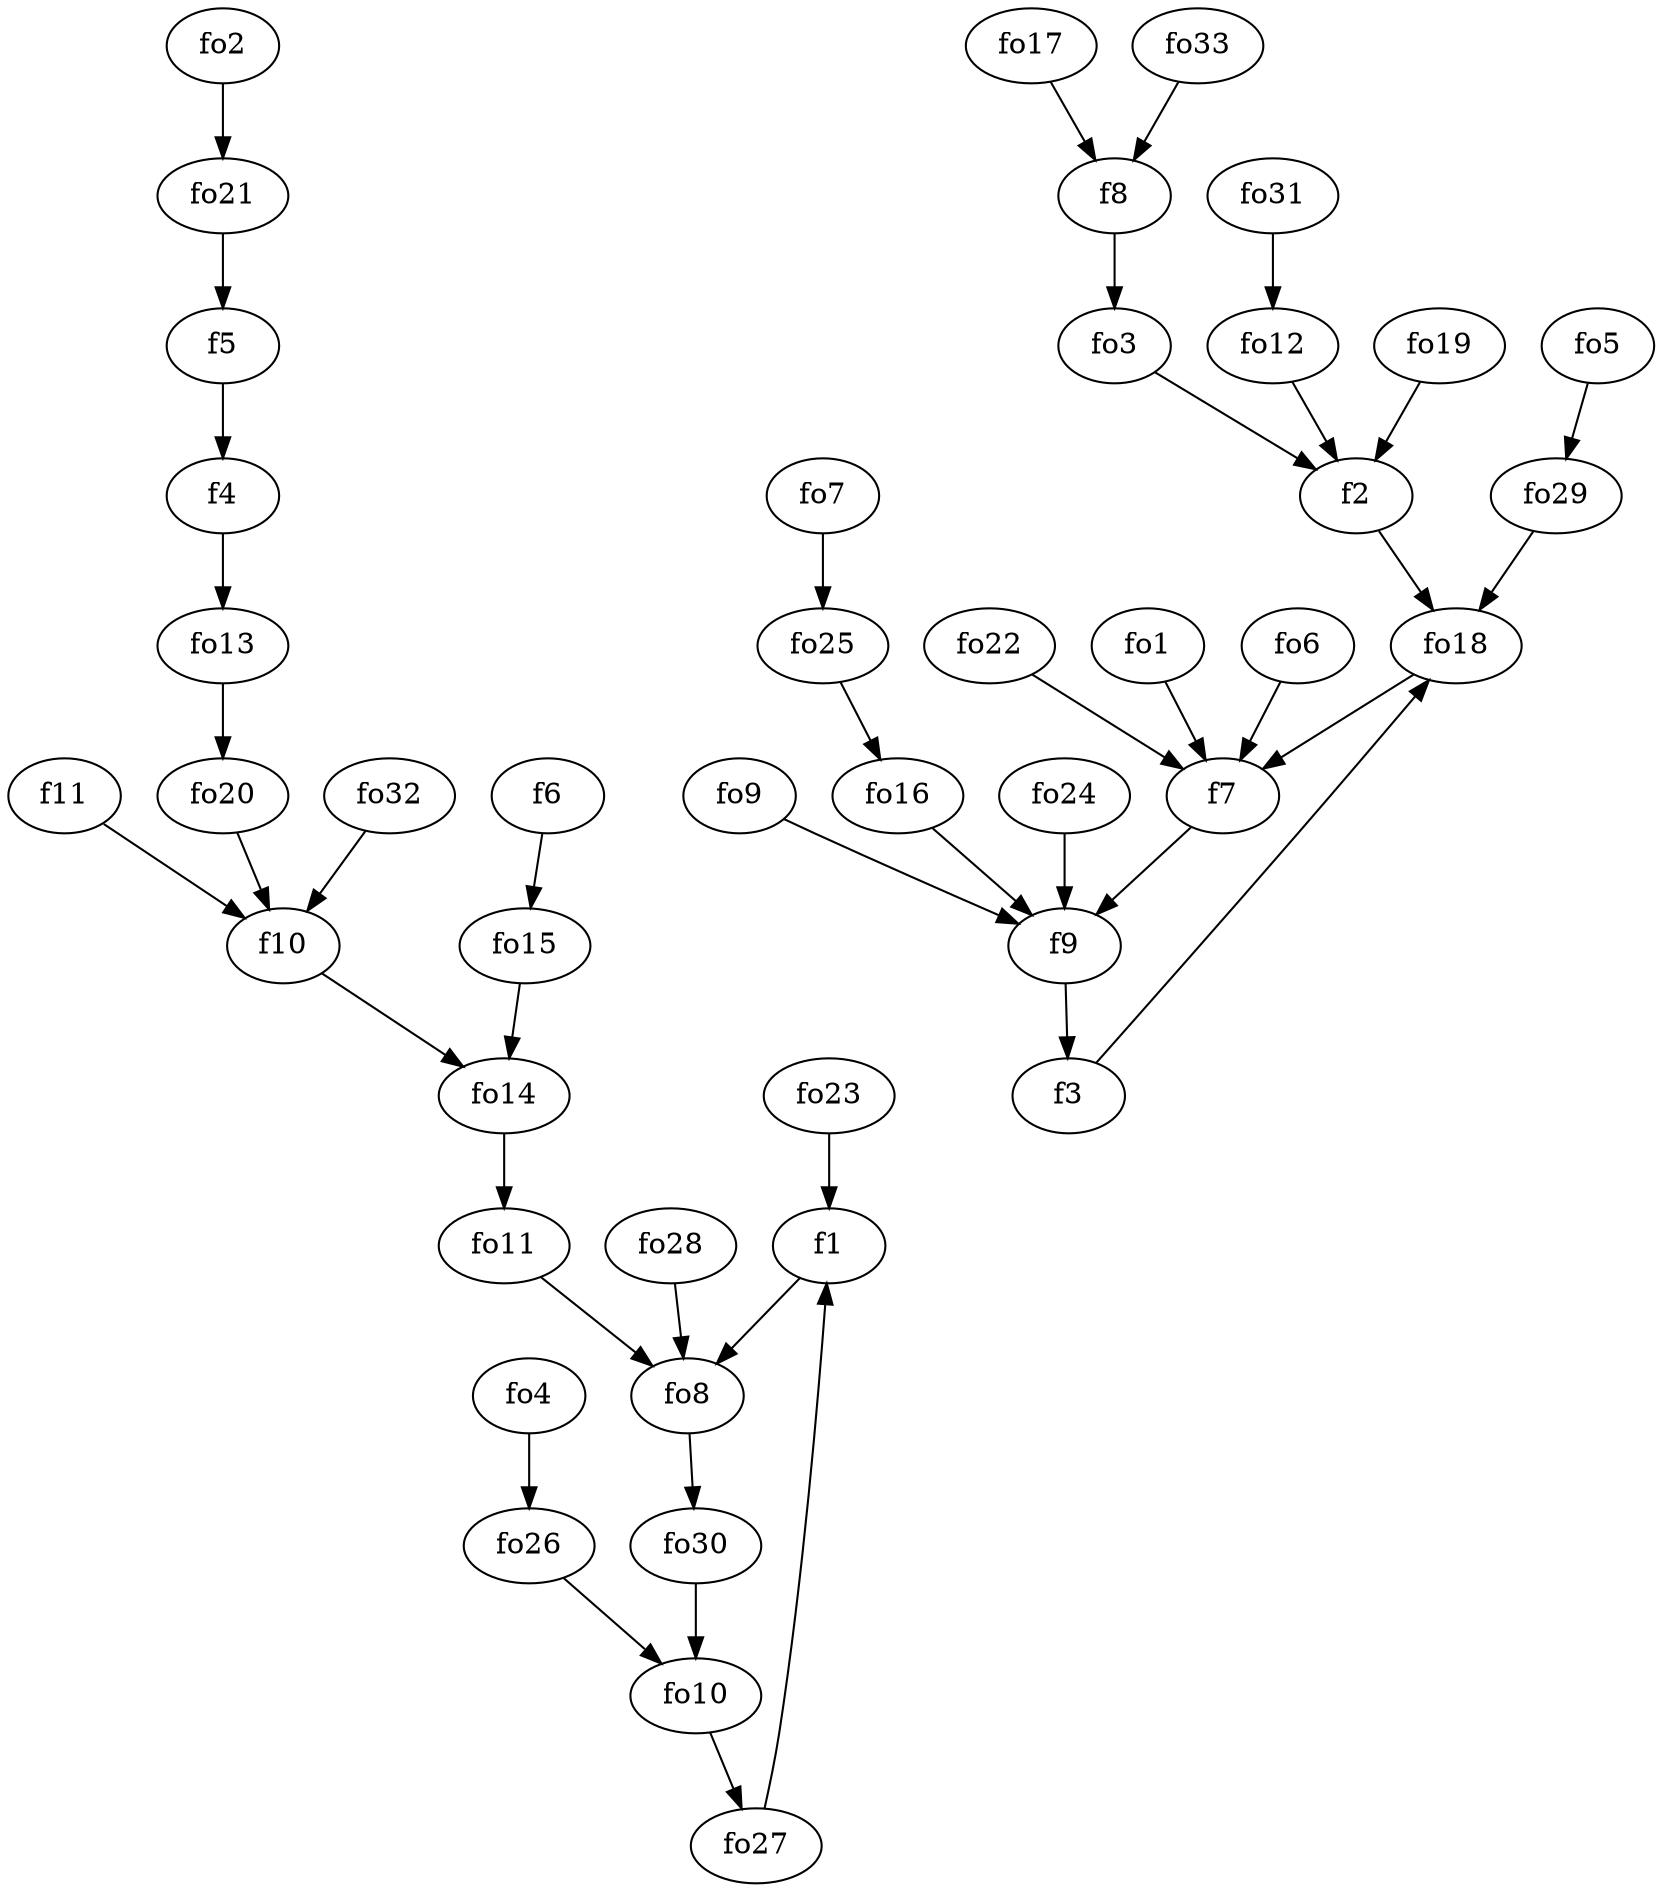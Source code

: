 strict digraph  {
f1;
f2;
f3;
f4;
f5;
f6;
f7;
f8;
f9;
f10;
f11;
fo1;
fo2;
fo3;
fo4;
fo5;
fo6;
fo7;
fo8;
fo9;
fo10;
fo11;
fo12;
fo13;
fo14;
fo15;
fo16;
fo17;
fo18;
fo19;
fo20;
fo21;
fo22;
fo23;
fo24;
fo25;
fo26;
fo27;
fo28;
fo29;
fo30;
fo31;
fo32;
fo33;
f1 -> fo8  [weight=2];
f2 -> fo18  [weight=2];
f3 -> fo18  [weight=2];
f4 -> fo13  [weight=2];
f5 -> f4  [weight=2];
f6 -> fo15  [weight=2];
f7 -> f9  [weight=2];
f8 -> fo3  [weight=2];
f9 -> f3  [weight=2];
f10 -> fo14  [weight=2];
f11 -> f10  [weight=2];
fo1 -> f7  [weight=2];
fo2 -> fo21  [weight=2];
fo3 -> f2  [weight=2];
fo4 -> fo26  [weight=2];
fo5 -> fo29  [weight=2];
fo6 -> f7  [weight=2];
fo7 -> fo25  [weight=2];
fo8 -> fo30  [weight=2];
fo9 -> f9  [weight=2];
fo10 -> fo27  [weight=2];
fo11 -> fo8  [weight=2];
fo12 -> f2  [weight=2];
fo13 -> fo20  [weight=2];
fo14 -> fo11  [weight=2];
fo15 -> fo14  [weight=2];
fo16 -> f9  [weight=2];
fo17 -> f8  [weight=2];
fo18 -> f7  [weight=2];
fo19 -> f2  [weight=2];
fo20 -> f10  [weight=2];
fo21 -> f5  [weight=2];
fo22 -> f7  [weight=2];
fo23 -> f1  [weight=2];
fo24 -> f9  [weight=2];
fo25 -> fo16  [weight=2];
fo26 -> fo10  [weight=2];
fo27 -> f1  [weight=2];
fo28 -> fo8  [weight=2];
fo29 -> fo18  [weight=2];
fo30 -> fo10  [weight=2];
fo31 -> fo12  [weight=2];
fo32 -> f10  [weight=2];
fo33 -> f8  [weight=2];
}
